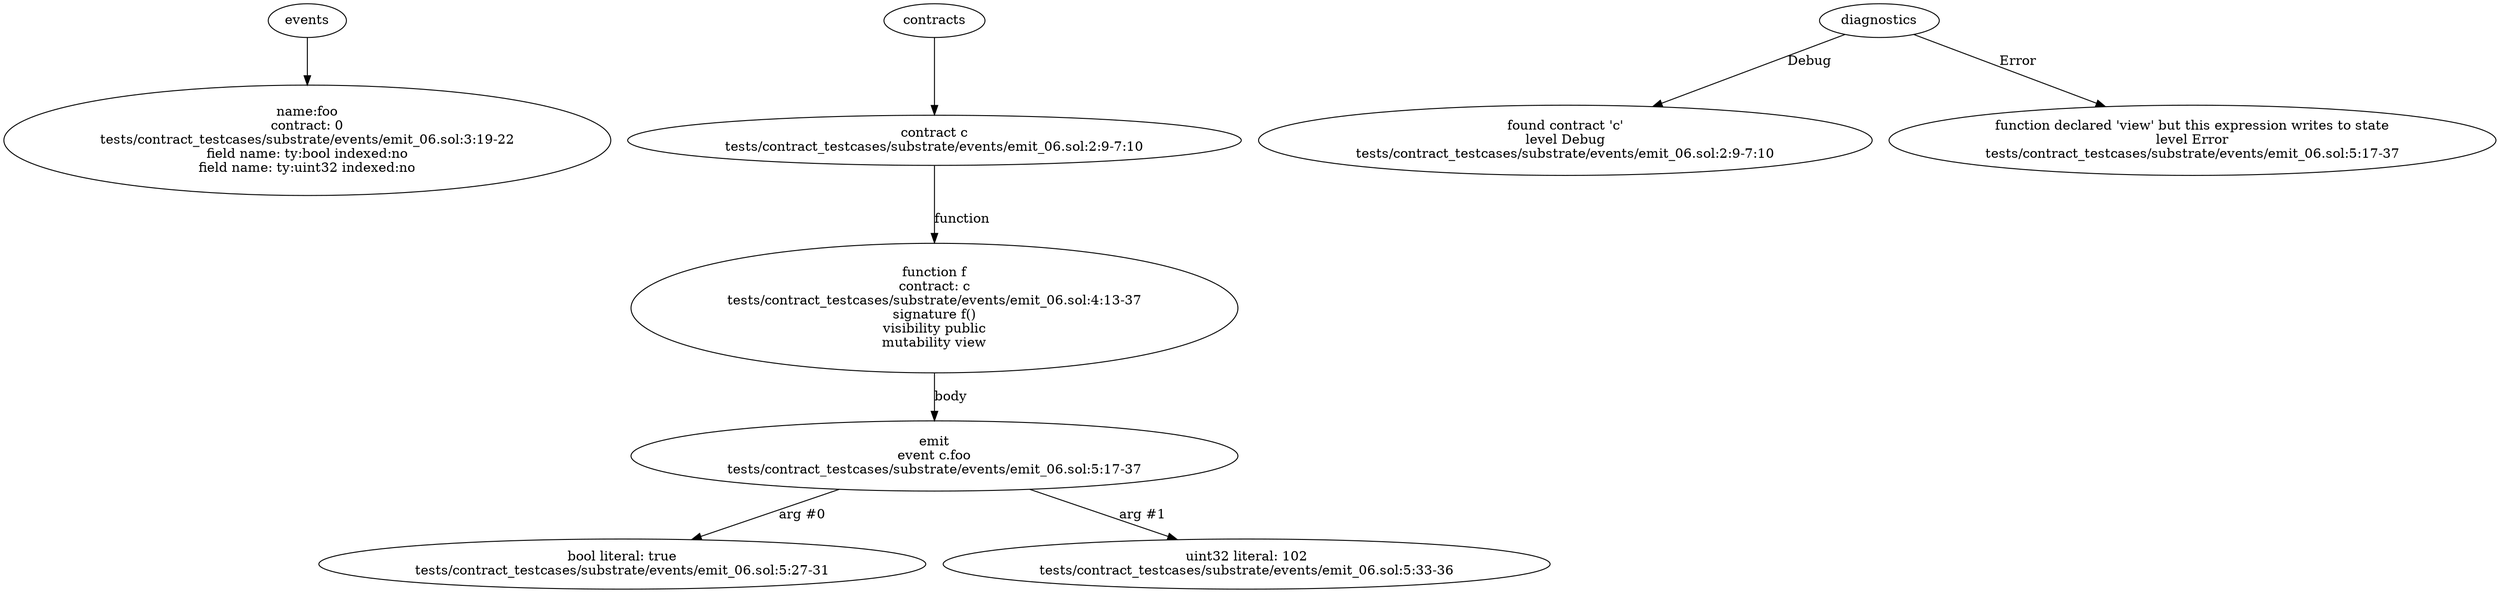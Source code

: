 strict digraph "tests/contract_testcases/substrate/events/emit_06.sol" {
	foo [label="name:foo\ncontract: 0\ntests/contract_testcases/substrate/events/emit_06.sol:3:19-22\nfield name: ty:bool indexed:no\nfield name: ty:uint32 indexed:no"]
	contract [label="contract c\ntests/contract_testcases/substrate/events/emit_06.sol:2:9-7:10"]
	f [label="function f\ncontract: c\ntests/contract_testcases/substrate/events/emit_06.sol:4:13-37\nsignature f()\nvisibility public\nmutability view"]
	emit [label="emit\nevent c.foo\ntests/contract_testcases/substrate/events/emit_06.sol:5:17-37"]
	bool_literal [label="bool literal: true\ntests/contract_testcases/substrate/events/emit_06.sol:5:27-31"]
	number_literal [label="uint32 literal: 102\ntests/contract_testcases/substrate/events/emit_06.sol:5:33-36"]
	diagnostic [label="found contract 'c'\nlevel Debug\ntests/contract_testcases/substrate/events/emit_06.sol:2:9-7:10"]
	diagnostic_10 [label="function declared 'view' but this expression writes to state\nlevel Error\ntests/contract_testcases/substrate/events/emit_06.sol:5:17-37"]
	events -> foo
	contracts -> contract
	contract -> f [label="function"]
	f -> emit [label="body"]
	emit -> bool_literal [label="arg #0"]
	emit -> number_literal [label="arg #1"]
	diagnostics -> diagnostic [label="Debug"]
	diagnostics -> diagnostic_10 [label="Error"]
}
